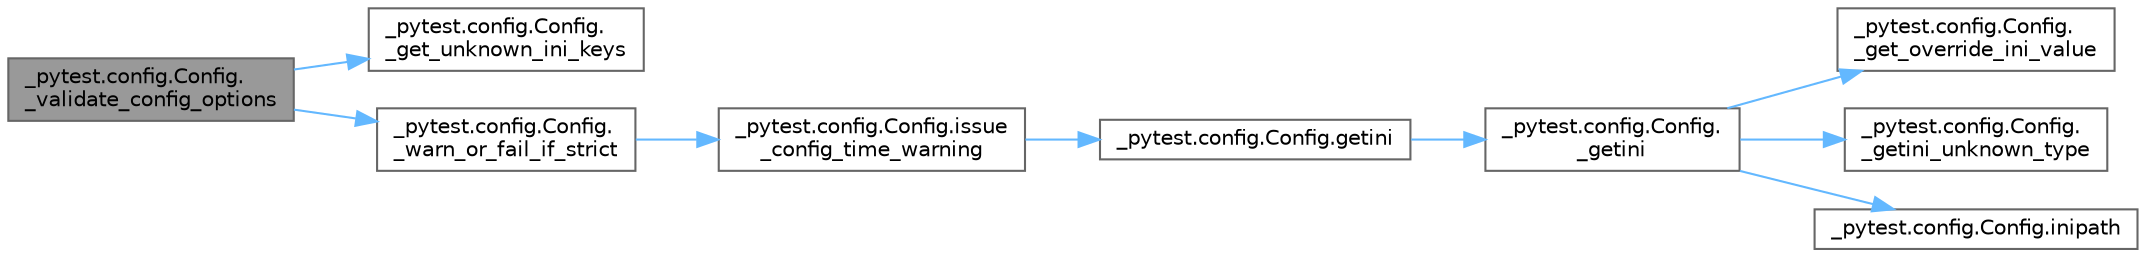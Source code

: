 digraph "_pytest.config.Config._validate_config_options"
{
 // LATEX_PDF_SIZE
  bgcolor="transparent";
  edge [fontname=Helvetica,fontsize=10,labelfontname=Helvetica,labelfontsize=10];
  node [fontname=Helvetica,fontsize=10,shape=box,height=0.2,width=0.4];
  rankdir="LR";
  Node1 [id="Node000001",label="_pytest.config.Config.\l_validate_config_options",height=0.2,width=0.4,color="gray40", fillcolor="grey60", style="filled", fontcolor="black",tooltip=" "];
  Node1 -> Node2 [id="edge1_Node000001_Node000002",color="steelblue1",style="solid",tooltip=" "];
  Node2 [id="Node000002",label="_pytest.config.Config.\l_get_unknown_ini_keys",height=0.2,width=0.4,color="grey40", fillcolor="white", style="filled",URL="$class__pytest_1_1config_1_1_config.html#aab53ad25141d8d8aaef5ffa7240a7f92",tooltip=" "];
  Node1 -> Node3 [id="edge2_Node000001_Node000003",color="steelblue1",style="solid",tooltip=" "];
  Node3 [id="Node000003",label="_pytest.config.Config.\l_warn_or_fail_if_strict",height=0.2,width=0.4,color="grey40", fillcolor="white", style="filled",URL="$class__pytest_1_1config_1_1_config.html#ac3bb2e0a6efd6e77a1caa9d8b110c22e",tooltip=" "];
  Node3 -> Node4 [id="edge3_Node000003_Node000004",color="steelblue1",style="solid",tooltip=" "];
  Node4 [id="Node000004",label="_pytest.config.Config.issue\l_config_time_warning",height=0.2,width=0.4,color="grey40", fillcolor="white", style="filled",URL="$class__pytest_1_1config_1_1_config.html#aec4a4916c26d6fe30f4fcb8524c1e2f6",tooltip=" "];
  Node4 -> Node5 [id="edge4_Node000004_Node000005",color="steelblue1",style="solid",tooltip=" "];
  Node5 [id="Node000005",label="_pytest.config.Config.getini",height=0.2,width=0.4,color="grey40", fillcolor="white", style="filled",URL="$class__pytest_1_1config_1_1_config.html#ab94c5b14992c192fc07d2141eb5f73e4",tooltip=" "];
  Node5 -> Node6 [id="edge5_Node000005_Node000006",color="steelblue1",style="solid",tooltip=" "];
  Node6 [id="Node000006",label="_pytest.config.Config.\l_getini",height=0.2,width=0.4,color="grey40", fillcolor="white", style="filled",URL="$class__pytest_1_1config_1_1_config.html#a78d0a229093615de19ebc3d9e1a33bb8",tooltip=" "];
  Node6 -> Node7 [id="edge6_Node000006_Node000007",color="steelblue1",style="solid",tooltip=" "];
  Node7 [id="Node000007",label="_pytest.config.Config.\l_get_override_ini_value",height=0.2,width=0.4,color="grey40", fillcolor="white", style="filled",URL="$class__pytest_1_1config_1_1_config.html#a3e95636159fb09f9cb0d30ad9a07f73e",tooltip=" "];
  Node6 -> Node8 [id="edge7_Node000006_Node000008",color="steelblue1",style="solid",tooltip=" "];
  Node8 [id="Node000008",label="_pytest.config.Config.\l_getini_unknown_type",height=0.2,width=0.4,color="grey40", fillcolor="white", style="filled",URL="$class__pytest_1_1config_1_1_config.html#a45aa2598cf7cb9016845b8474c5eedfb",tooltip=" "];
  Node6 -> Node9 [id="edge8_Node000006_Node000009",color="steelblue1",style="solid",tooltip=" "];
  Node9 [id="Node000009",label="_pytest.config.Config.inipath",height=0.2,width=0.4,color="grey40", fillcolor="white", style="filled",URL="$class__pytest_1_1config_1_1_config.html#a4e1b45540055bdf6d8b62d11aa494f53",tooltip=" "];
}
